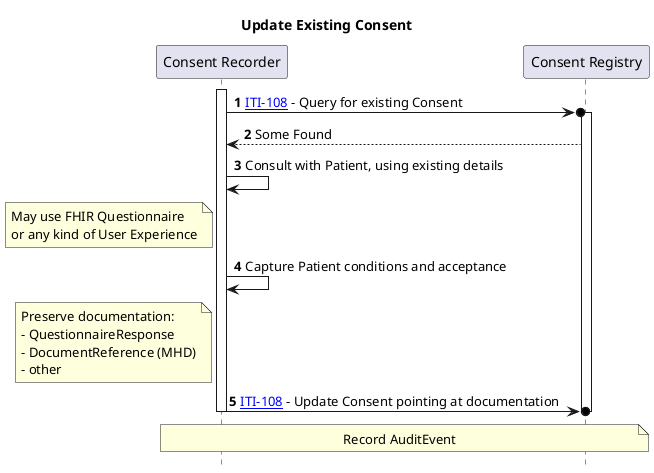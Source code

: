 @startuml
skinparam svgDimensionStyle false
hide footbox
autonumber
title "Update Existing Consent"
participant "Consent Recorder" as capture
participant "Consent Registry" as registry
activate capture
capture ->o registry : [[ITI-108.html ITI-108]] - Query for existing Consent
activate registry
registry --> capture : Some Found
capture -> capture : Consult with Patient, using existing details
note left of capture: May use FHIR Questionnaire\nor any kind of User Experience
capture -> capture : Capture Patient conditions and acceptance
note left of capture: Preserve documentation:\n- QuestionnaireResponse\n- DocumentReference (MHD)\n- other
capture ->o registry : [[ITI-108.html ITI-108]] - Update Consent pointing at documentation
note over capture, registry : Record AuditEvent
deactivate registry
deactivate capture 
@enduml
